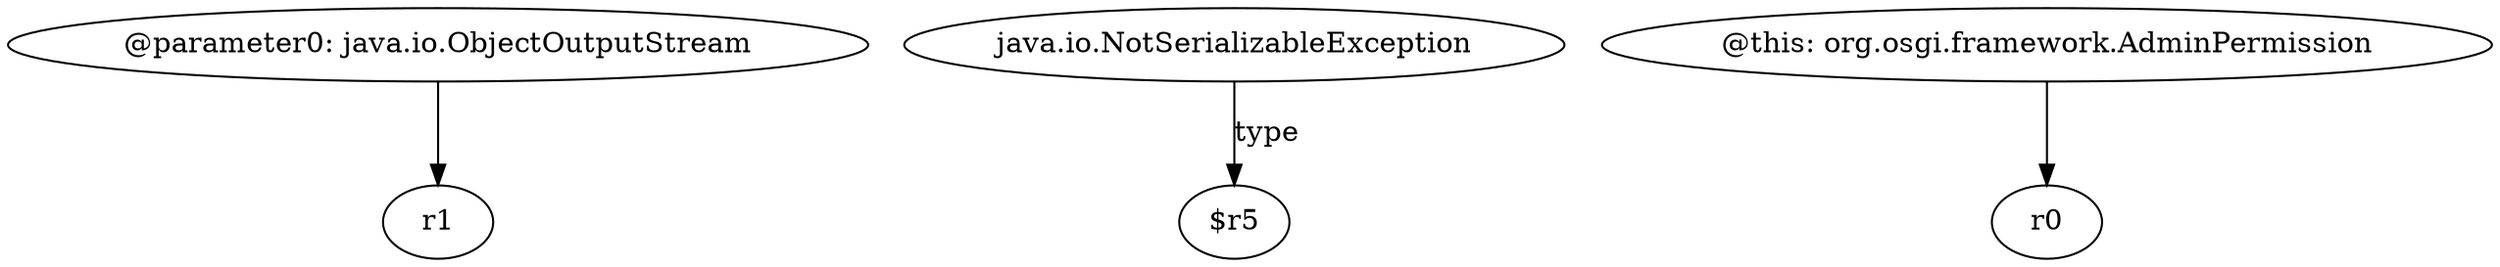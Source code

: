 digraph g {
0[label="@parameter0: java.io.ObjectOutputStream"]
1[label="r1"]
0->1[label=""]
2[label="java.io.NotSerializableException"]
3[label="$r5"]
2->3[label="type"]
4[label="@this: org.osgi.framework.AdminPermission"]
5[label="r0"]
4->5[label=""]
}